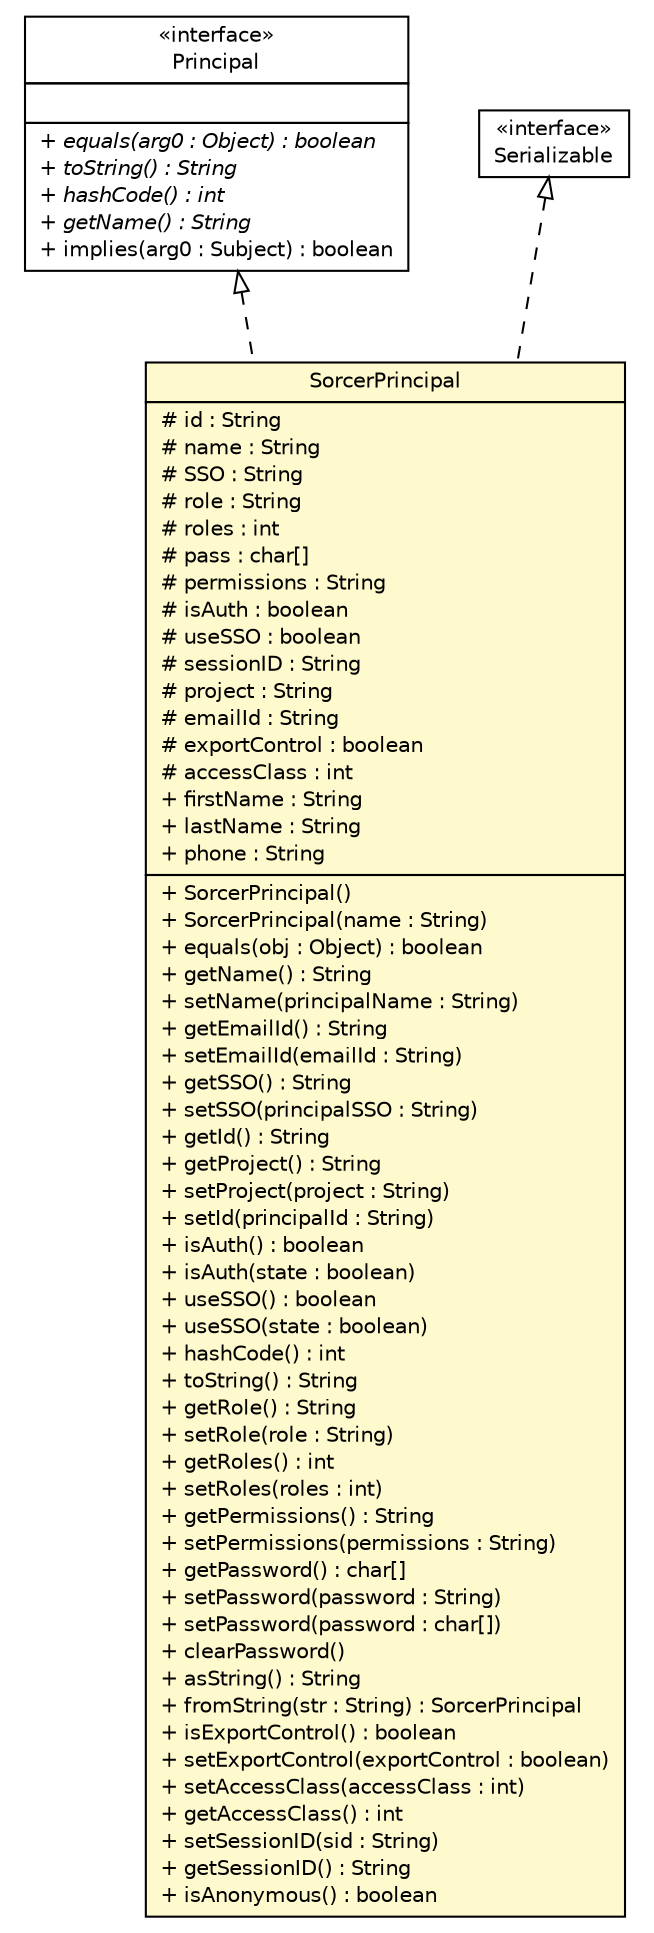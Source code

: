 #!/usr/local/bin/dot
#
# Class diagram 
# Generated by UMLGraph version R5_6 (http://www.umlgraph.org/)
#

digraph G {
	edge [fontname="Helvetica",fontsize=10,labelfontname="Helvetica",labelfontsize=10];
	node [fontname="Helvetica",fontsize=10,shape=plaintext];
	nodesep=0.25;
	ranksep=0.5;
	// sorcer.security.util.SorcerPrincipal
	c554222 [label=<<table title="sorcer.security.util.SorcerPrincipal" border="0" cellborder="1" cellspacing="0" cellpadding="2" port="p" bgcolor="lemonChiffon" href="./SorcerPrincipal.html">
		<tr><td><table border="0" cellspacing="0" cellpadding="1">
<tr><td align="center" balign="center"> SorcerPrincipal </td></tr>
		</table></td></tr>
		<tr><td><table border="0" cellspacing="0" cellpadding="1">
<tr><td align="left" balign="left"> # id : String </td></tr>
<tr><td align="left" balign="left"> # name : String </td></tr>
<tr><td align="left" balign="left"> # SSO : String </td></tr>
<tr><td align="left" balign="left"> # role : String </td></tr>
<tr><td align="left" balign="left"> # roles : int </td></tr>
<tr><td align="left" balign="left"> # pass : char[] </td></tr>
<tr><td align="left" balign="left"> # permissions : String </td></tr>
<tr><td align="left" balign="left"> # isAuth : boolean </td></tr>
<tr><td align="left" balign="left"> # useSSO : boolean </td></tr>
<tr><td align="left" balign="left"> # sessionID : String </td></tr>
<tr><td align="left" balign="left"> # project : String </td></tr>
<tr><td align="left" balign="left"> # emailId : String </td></tr>
<tr><td align="left" balign="left"> # exportControl : boolean </td></tr>
<tr><td align="left" balign="left"> # accessClass : int </td></tr>
<tr><td align="left" balign="left"> + firstName : String </td></tr>
<tr><td align="left" balign="left"> + lastName : String </td></tr>
<tr><td align="left" balign="left"> + phone : String </td></tr>
		</table></td></tr>
		<tr><td><table border="0" cellspacing="0" cellpadding="1">
<tr><td align="left" balign="left"> + SorcerPrincipal() </td></tr>
<tr><td align="left" balign="left"> + SorcerPrincipal(name : String) </td></tr>
<tr><td align="left" balign="left"> + equals(obj : Object) : boolean </td></tr>
<tr><td align="left" balign="left"> + getName() : String </td></tr>
<tr><td align="left" balign="left"> + setName(principalName : String) </td></tr>
<tr><td align="left" balign="left"> + getEmailId() : String </td></tr>
<tr><td align="left" balign="left"> + setEmailId(emailId : String) </td></tr>
<tr><td align="left" balign="left"> + getSSO() : String </td></tr>
<tr><td align="left" balign="left"> + setSSO(principalSSO : String) </td></tr>
<tr><td align="left" balign="left"> + getId() : String </td></tr>
<tr><td align="left" balign="left"> + getProject() : String </td></tr>
<tr><td align="left" balign="left"> + setProject(project : String) </td></tr>
<tr><td align="left" balign="left"> + setId(principalId : String) </td></tr>
<tr><td align="left" balign="left"> + isAuth() : boolean </td></tr>
<tr><td align="left" balign="left"> + isAuth(state : boolean) </td></tr>
<tr><td align="left" balign="left"> + useSSO() : boolean </td></tr>
<tr><td align="left" balign="left"> + useSSO(state : boolean) </td></tr>
<tr><td align="left" balign="left"> + hashCode() : int </td></tr>
<tr><td align="left" balign="left"> + toString() : String </td></tr>
<tr><td align="left" balign="left"> + getRole() : String </td></tr>
<tr><td align="left" balign="left"> + setRole(role : String) </td></tr>
<tr><td align="left" balign="left"> + getRoles() : int </td></tr>
<tr><td align="left" balign="left"> + setRoles(roles : int) </td></tr>
<tr><td align="left" balign="left"> + getPermissions() : String </td></tr>
<tr><td align="left" balign="left"> + setPermissions(permissions : String) </td></tr>
<tr><td align="left" balign="left"> + getPassword() : char[] </td></tr>
<tr><td align="left" balign="left"> + setPassword(password : String) </td></tr>
<tr><td align="left" balign="left"> + setPassword(password : char[]) </td></tr>
<tr><td align="left" balign="left"> + clearPassword() </td></tr>
<tr><td align="left" balign="left"> + asString() : String </td></tr>
<tr><td align="left" balign="left"> + fromString(str : String) : SorcerPrincipal </td></tr>
<tr><td align="left" balign="left"> + isExportControl() : boolean </td></tr>
<tr><td align="left" balign="left"> + setExportControl(exportControl : boolean) </td></tr>
<tr><td align="left" balign="left"> + setAccessClass(accessClass : int) </td></tr>
<tr><td align="left" balign="left"> + getAccessClass() : int </td></tr>
<tr><td align="left" balign="left"> + setSessionID(sid : String) </td></tr>
<tr><td align="left" balign="left"> + getSessionID() : String </td></tr>
<tr><td align="left" balign="left"> + isAnonymous() : boolean </td></tr>
		</table></td></tr>
		</table>>, URL="./SorcerPrincipal.html", fontname="Helvetica", fontcolor="black", fontsize=10.0];
	//sorcer.security.util.SorcerPrincipal implements java.security.Principal
	c554635:p -> c554222:p [dir=back,arrowtail=empty,style=dashed];
	//sorcer.security.util.SorcerPrincipal implements java.io.Serializable
	c554636:p -> c554222:p [dir=back,arrowtail=empty,style=dashed];
	// java.io.Serializable
	c554636 [label=<<table title="java.io.Serializable" border="0" cellborder="1" cellspacing="0" cellpadding="2" port="p" href="http://docs.oracle.com/javase/7/docs/api/java/io/Serializable.html">
		<tr><td><table border="0" cellspacing="0" cellpadding="1">
<tr><td align="center" balign="center"> &#171;interface&#187; </td></tr>
<tr><td align="center" balign="center"> Serializable </td></tr>
		</table></td></tr>
		</table>>, URL="http://docs.oracle.com/javase/7/docs/api/java/io/Serializable.html", fontname="Helvetica", fontcolor="black", fontsize=10.0];
	// java.security.Principal
	c554635 [label=<<table title="java.security.Principal" border="0" cellborder="1" cellspacing="0" cellpadding="2" port="p" href="http://docs.oracle.com/javase/7/docs/api/java/security/Principal.html">
		<tr><td><table border="0" cellspacing="0" cellpadding="1">
<tr><td align="center" balign="center"> &#171;interface&#187; </td></tr>
<tr><td align="center" balign="center"> Principal </td></tr>
		</table></td></tr>
		<tr><td><table border="0" cellspacing="0" cellpadding="1">
<tr><td align="left" balign="left">  </td></tr>
		</table></td></tr>
		<tr><td><table border="0" cellspacing="0" cellpadding="1">
<tr><td align="left" balign="left"><font face="Helvetica-Oblique" point-size="10.0"> + equals(arg0 : Object) : boolean </font></td></tr>
<tr><td align="left" balign="left"><font face="Helvetica-Oblique" point-size="10.0"> + toString() : String </font></td></tr>
<tr><td align="left" balign="left"><font face="Helvetica-Oblique" point-size="10.0"> + hashCode() : int </font></td></tr>
<tr><td align="left" balign="left"><font face="Helvetica-Oblique" point-size="10.0"> + getName() : String </font></td></tr>
<tr><td align="left" balign="left"> + implies(arg0 : Subject) : boolean </td></tr>
		</table></td></tr>
		</table>>, URL="http://docs.oracle.com/javase/7/docs/api/java/security/Principal.html", fontname="Helvetica", fontcolor="black", fontsize=10.0];
}

